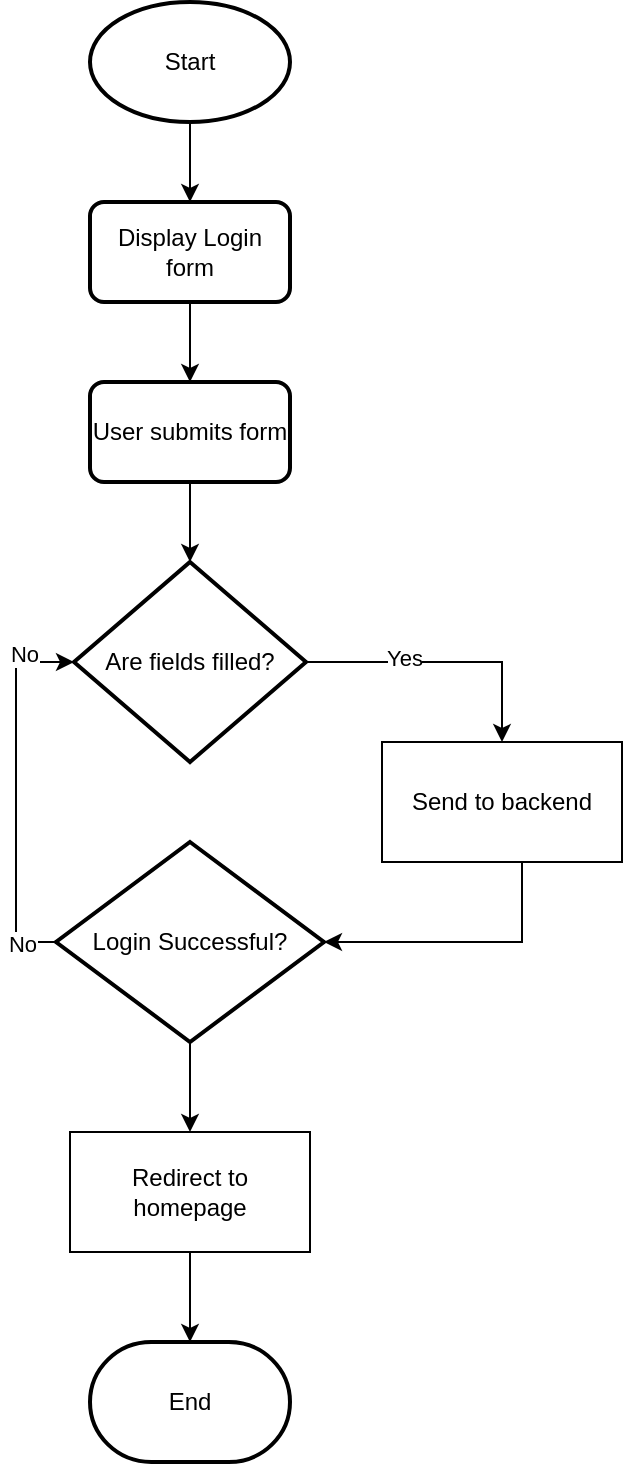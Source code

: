 <mxfile version="27.0.9">
  <diagram id="C5RBs43oDa-KdzZeNtuy" name="Page-1">
    <mxGraphModel dx="1426" dy="841" grid="1" gridSize="10" guides="1" tooltips="1" connect="1" arrows="1" fold="1" page="1" pageScale="1" pageWidth="827" pageHeight="1169" math="0" shadow="0">
      <root>
        <mxCell id="WIyWlLk6GJQsqaUBKTNV-0" />
        <mxCell id="WIyWlLk6GJQsqaUBKTNV-1" parent="WIyWlLk6GJQsqaUBKTNV-0" />
        <mxCell id="gvsxq40w_VTdR0jsHKIa-3" style="edgeStyle=orthogonalEdgeStyle;rounded=0;orthogonalLoop=1;jettySize=auto;html=1;" edge="1" parent="WIyWlLk6GJQsqaUBKTNV-1" source="gvsxq40w_VTdR0jsHKIa-0" target="gvsxq40w_VTdR0jsHKIa-1">
          <mxGeometry relative="1" as="geometry" />
        </mxCell>
        <mxCell id="gvsxq40w_VTdR0jsHKIa-0" value="Start" style="strokeWidth=2;html=1;shape=mxgraph.flowchart.start_1;whiteSpace=wrap;" vertex="1" parent="WIyWlLk6GJQsqaUBKTNV-1">
          <mxGeometry x="364" y="20" width="100" height="60" as="geometry" />
        </mxCell>
        <mxCell id="gvsxq40w_VTdR0jsHKIa-4" style="edgeStyle=orthogonalEdgeStyle;rounded=0;orthogonalLoop=1;jettySize=auto;html=1;entryX=0.5;entryY=0;entryDx=0;entryDy=0;" edge="1" parent="WIyWlLk6GJQsqaUBKTNV-1" source="gvsxq40w_VTdR0jsHKIa-1" target="gvsxq40w_VTdR0jsHKIa-2">
          <mxGeometry relative="1" as="geometry" />
        </mxCell>
        <mxCell id="gvsxq40w_VTdR0jsHKIa-1" value="Display Login form" style="rounded=1;whiteSpace=wrap;html=1;absoluteArcSize=1;arcSize=14;strokeWidth=2;" vertex="1" parent="WIyWlLk6GJQsqaUBKTNV-1">
          <mxGeometry x="364" y="120" width="100" height="50" as="geometry" />
        </mxCell>
        <mxCell id="gvsxq40w_VTdR0jsHKIa-2" value="User submits form" style="rounded=1;whiteSpace=wrap;html=1;absoluteArcSize=1;arcSize=14;strokeWidth=2;" vertex="1" parent="WIyWlLk6GJQsqaUBKTNV-1">
          <mxGeometry x="364" y="210" width="100" height="50" as="geometry" />
        </mxCell>
        <mxCell id="gvsxq40w_VTdR0jsHKIa-9" style="edgeStyle=orthogonalEdgeStyle;rounded=0;orthogonalLoop=1;jettySize=auto;html=1;entryX=0.5;entryY=0;entryDx=0;entryDy=0;" edge="1" parent="WIyWlLk6GJQsqaUBKTNV-1" source="gvsxq40w_VTdR0jsHKIa-5" target="gvsxq40w_VTdR0jsHKIa-8">
          <mxGeometry relative="1" as="geometry" />
        </mxCell>
        <mxCell id="gvsxq40w_VTdR0jsHKIa-11" value="Yes" style="edgeLabel;html=1;align=center;verticalAlign=middle;resizable=0;points=[];" vertex="1" connectable="0" parent="gvsxq40w_VTdR0jsHKIa-9">
          <mxGeometry x="-0.29" y="2" relative="1" as="geometry">
            <mxPoint as="offset" />
          </mxGeometry>
        </mxCell>
        <mxCell id="gvsxq40w_VTdR0jsHKIa-5" value="Are fields filled?" style="strokeWidth=2;html=1;shape=mxgraph.flowchart.decision;whiteSpace=wrap;" vertex="1" parent="WIyWlLk6GJQsqaUBKTNV-1">
          <mxGeometry x="356" y="300" width="116" height="100" as="geometry" />
        </mxCell>
        <mxCell id="gvsxq40w_VTdR0jsHKIa-6" style="edgeStyle=orthogonalEdgeStyle;rounded=0;orthogonalLoop=1;jettySize=auto;html=1;entryX=0.5;entryY=0;entryDx=0;entryDy=0;entryPerimeter=0;" edge="1" parent="WIyWlLk6GJQsqaUBKTNV-1" source="gvsxq40w_VTdR0jsHKIa-2" target="gvsxq40w_VTdR0jsHKIa-5">
          <mxGeometry relative="1" as="geometry" />
        </mxCell>
        <mxCell id="gvsxq40w_VTdR0jsHKIa-16" style="edgeStyle=orthogonalEdgeStyle;rounded=0;orthogonalLoop=1;jettySize=auto;html=1;entryX=0.5;entryY=0;entryDx=0;entryDy=0;" edge="1" parent="WIyWlLk6GJQsqaUBKTNV-1" source="gvsxq40w_VTdR0jsHKIa-7" target="gvsxq40w_VTdR0jsHKIa-15">
          <mxGeometry relative="1" as="geometry" />
        </mxCell>
        <mxCell id="gvsxq40w_VTdR0jsHKIa-7" value="Login Successful?" style="strokeWidth=2;html=1;shape=mxgraph.flowchart.decision;whiteSpace=wrap;" vertex="1" parent="WIyWlLk6GJQsqaUBKTNV-1">
          <mxGeometry x="347" y="440" width="134" height="100" as="geometry" />
        </mxCell>
        <mxCell id="gvsxq40w_VTdR0jsHKIa-10" style="edgeStyle=orthogonalEdgeStyle;rounded=0;orthogonalLoop=1;jettySize=auto;html=1;" edge="1" parent="WIyWlLk6GJQsqaUBKTNV-1" source="gvsxq40w_VTdR0jsHKIa-8" target="gvsxq40w_VTdR0jsHKIa-7">
          <mxGeometry relative="1" as="geometry">
            <Array as="points">
              <mxPoint x="580" y="490" />
            </Array>
          </mxGeometry>
        </mxCell>
        <mxCell id="gvsxq40w_VTdR0jsHKIa-8" value="Send to backend" style="rounded=0;whiteSpace=wrap;html=1;" vertex="1" parent="WIyWlLk6GJQsqaUBKTNV-1">
          <mxGeometry x="510" y="390" width="120" height="60" as="geometry" />
        </mxCell>
        <mxCell id="gvsxq40w_VTdR0jsHKIa-12" style="edgeStyle=orthogonalEdgeStyle;rounded=0;orthogonalLoop=1;jettySize=auto;html=1;entryX=0;entryY=0.5;entryDx=0;entryDy=0;entryPerimeter=0;" edge="1" parent="WIyWlLk6GJQsqaUBKTNV-1" source="gvsxq40w_VTdR0jsHKIa-7" target="gvsxq40w_VTdR0jsHKIa-5">
          <mxGeometry relative="1" as="geometry">
            <Array as="points">
              <mxPoint x="327" y="490" />
              <mxPoint x="327" y="350" />
            </Array>
          </mxGeometry>
        </mxCell>
        <mxCell id="gvsxq40w_VTdR0jsHKIa-13" value="No" style="edgeLabel;html=1;align=center;verticalAlign=middle;resizable=0;points=[];" vertex="1" connectable="0" parent="gvsxq40w_VTdR0jsHKIa-12">
          <mxGeometry x="-0.82" y="1" relative="1" as="geometry">
            <mxPoint as="offset" />
          </mxGeometry>
        </mxCell>
        <mxCell id="gvsxq40w_VTdR0jsHKIa-14" value="No" style="edgeLabel;html=1;align=center;verticalAlign=middle;resizable=0;points=[];" vertex="1" connectable="0" parent="gvsxq40w_VTdR0jsHKIa-12">
          <mxGeometry x="0.735" y="4" relative="1" as="geometry">
            <mxPoint as="offset" />
          </mxGeometry>
        </mxCell>
        <mxCell id="gvsxq40w_VTdR0jsHKIa-18" style="edgeStyle=orthogonalEdgeStyle;rounded=0;orthogonalLoop=1;jettySize=auto;html=1;" edge="1" parent="WIyWlLk6GJQsqaUBKTNV-1" source="gvsxq40w_VTdR0jsHKIa-15" target="gvsxq40w_VTdR0jsHKIa-17">
          <mxGeometry relative="1" as="geometry" />
        </mxCell>
        <mxCell id="gvsxq40w_VTdR0jsHKIa-15" value="Redirect to homepage" style="rounded=0;whiteSpace=wrap;html=1;" vertex="1" parent="WIyWlLk6GJQsqaUBKTNV-1">
          <mxGeometry x="354" y="585" width="120" height="60" as="geometry" />
        </mxCell>
        <mxCell id="gvsxq40w_VTdR0jsHKIa-17" value="End" style="strokeWidth=2;html=1;shape=mxgraph.flowchart.terminator;whiteSpace=wrap;" vertex="1" parent="WIyWlLk6GJQsqaUBKTNV-1">
          <mxGeometry x="364" y="690" width="100" height="60" as="geometry" />
        </mxCell>
      </root>
    </mxGraphModel>
  </diagram>
</mxfile>
